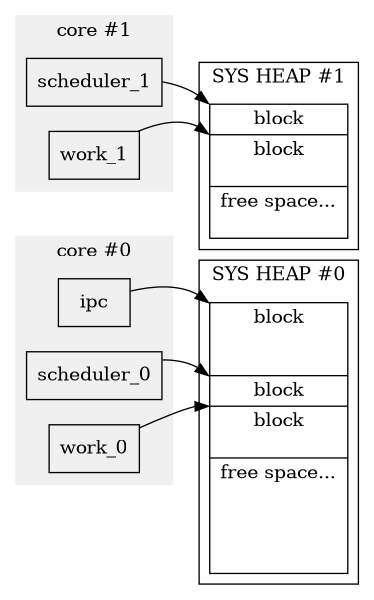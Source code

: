 digraph system_zone {
   compound = true;
   node [shape = record];
   rankdir = LR;
   size=4;

   subgraph cluster_sys_0 {
      label = "SYS HEAP #0";

      s0 [label = "<b0>block\n\n\n
                     |<b1>block
                     |<b2>block\n\n
                     |<free>free space...\n\n\n\n\n"];
   }

   subgraph cluster_sys_1 {
      label = "SYS HEAP #1";

      s1 [label = "<b0>block
                     |<b1>block\n\n
                     |<free>free space...\n\n"];
   }

   subgraph cluster_core_0 {
      style = filled;
      color = "#f0f0f0";
      label = "core #0";

      ipc;
      scheduler_0;
      work_0;
   }

   subgraph cluster_core_1 {
      style = filled;
      color = "#f0f0f0";
      label = "core #1";

      scheduler_1;
      work_1;
   }

   ipc -> s0:b0:nw;
   scheduler_0 -> s0:b1:nw;
   work_0 -> s0:b2:nw;

   scheduler_1 -> s1:b0:nw;
   work_1 -> s1:b1:nw;
}
